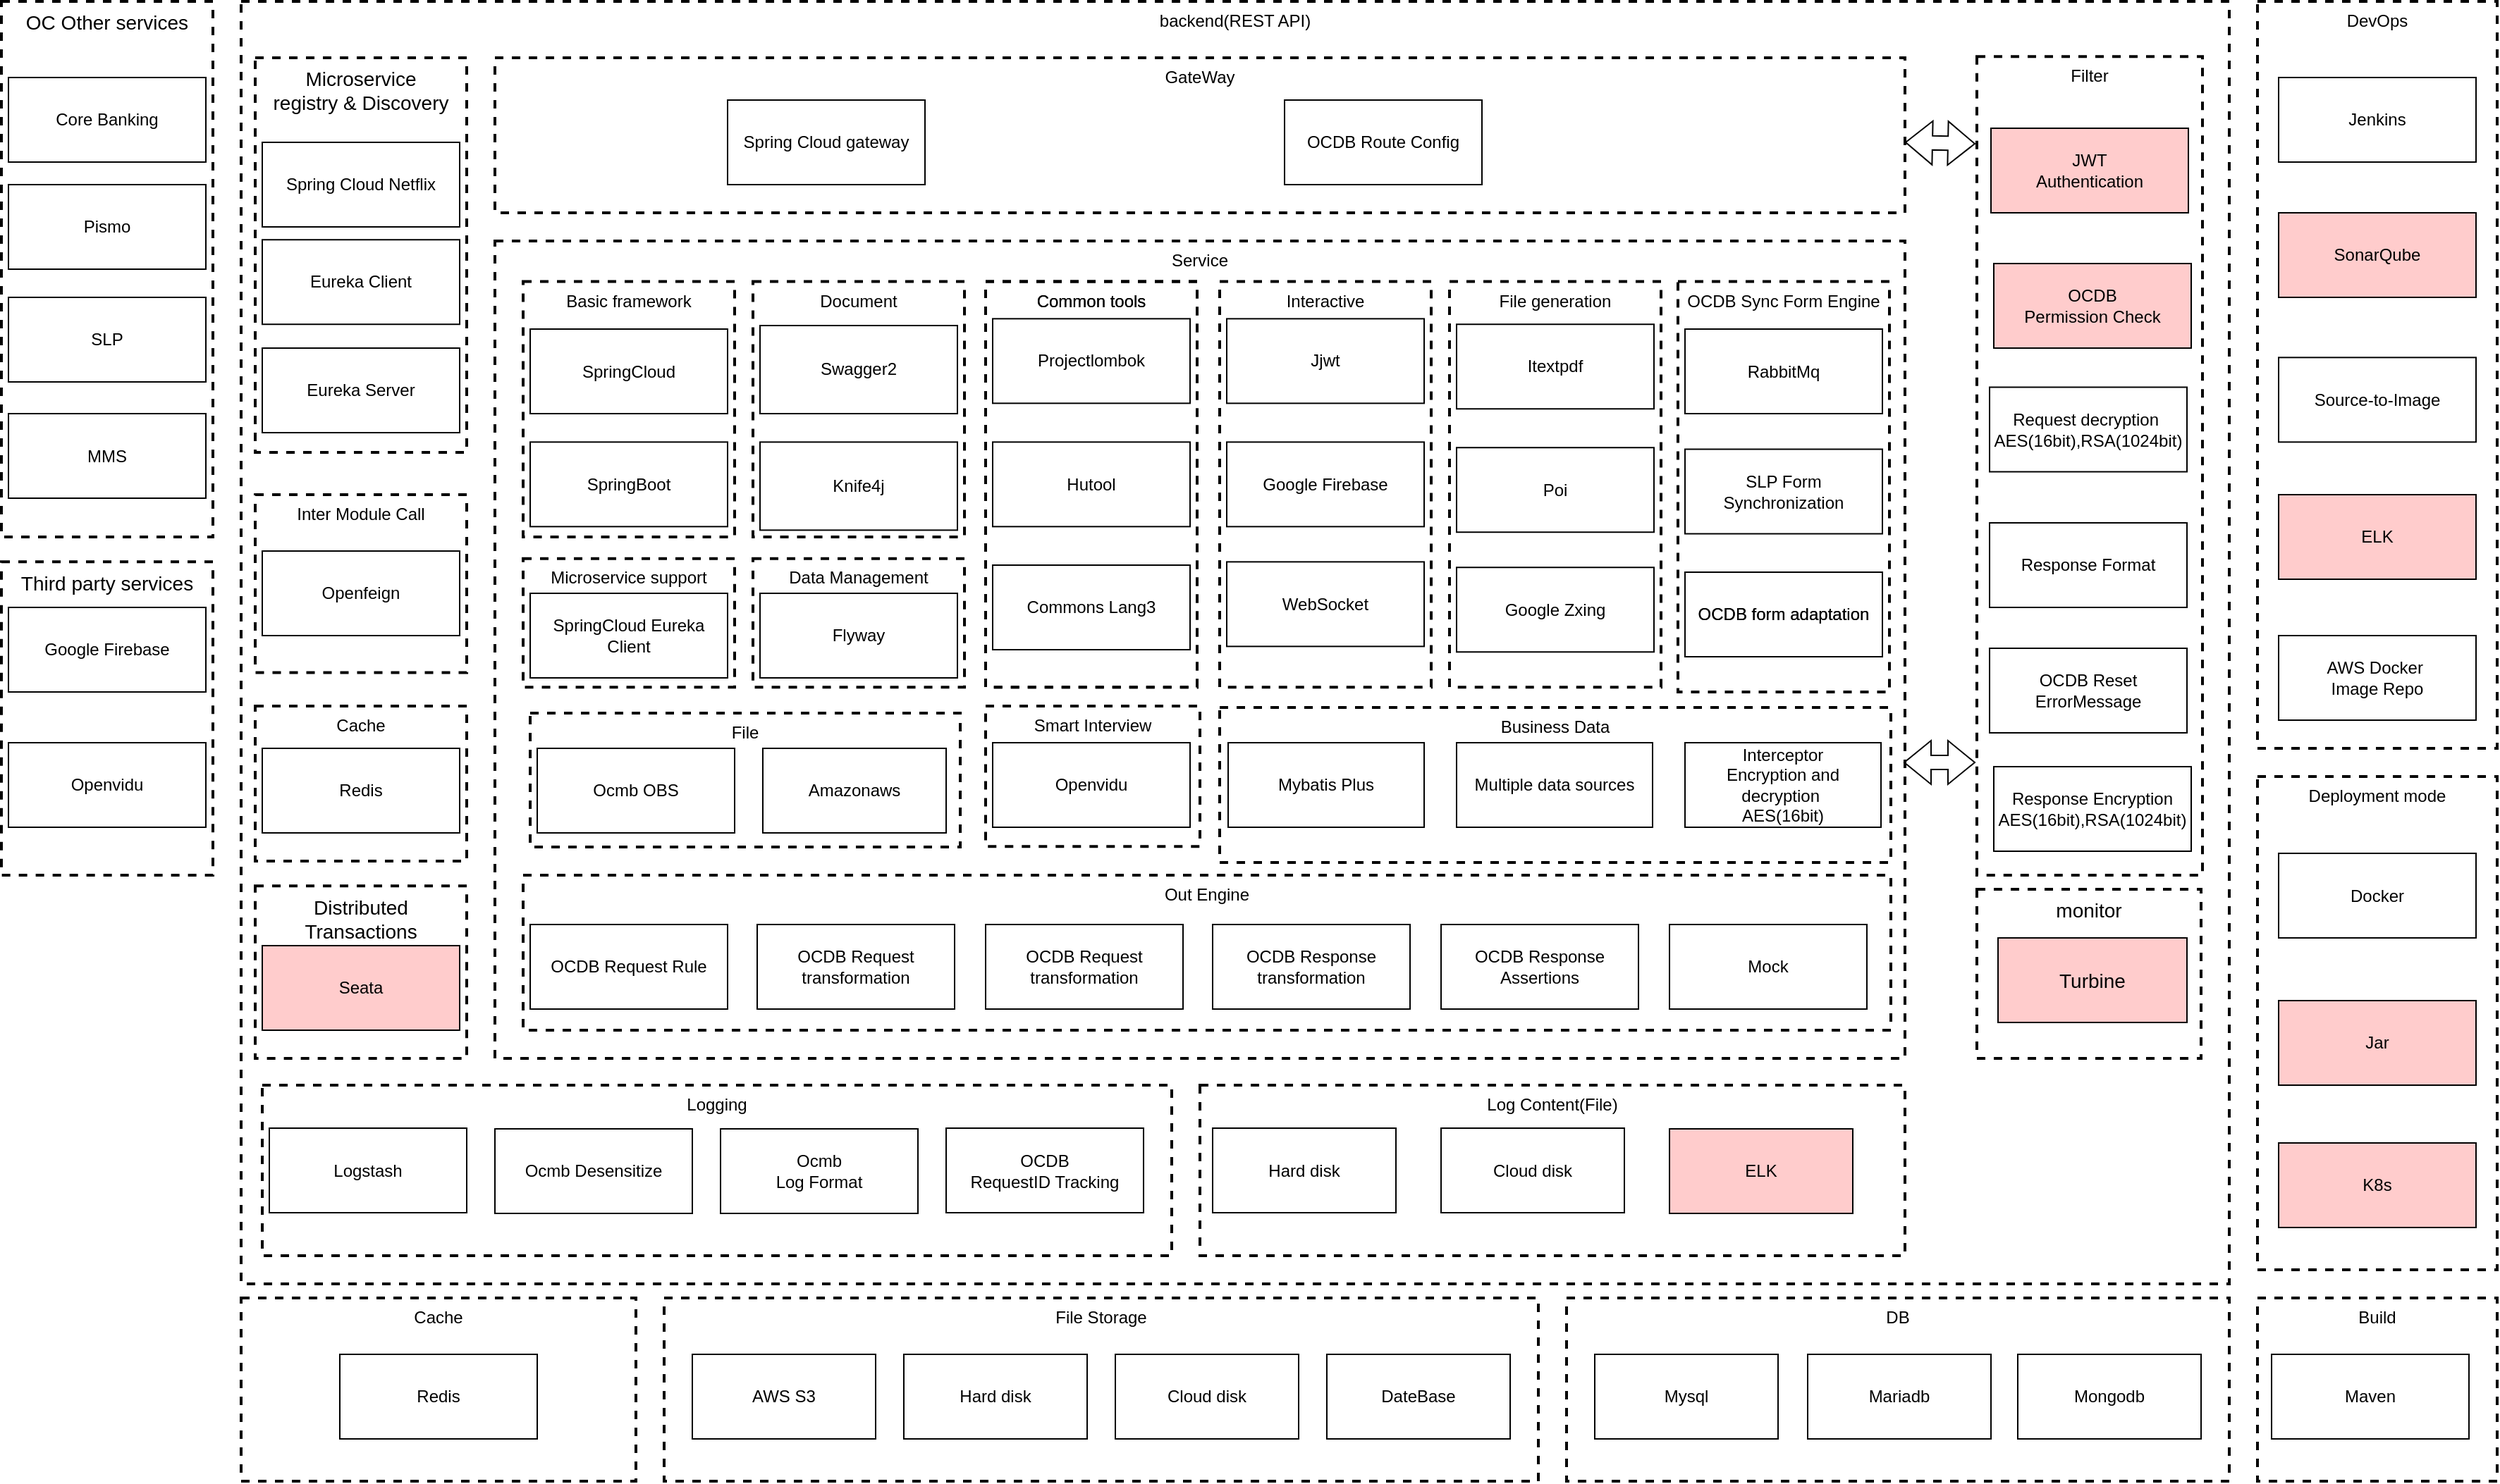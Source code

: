 <mxfile version="20.4.0" type="github">
  <diagram id="OInQUNuNO3AYRQuPPQoJ" name="第 1 页">
    <mxGraphModel dx="2946" dy="1603" grid="1" gridSize="10" guides="1" tooltips="1" connect="1" arrows="1" fold="1" page="1" pageScale="1" pageWidth="1100" pageHeight="850" math="0" shadow="0">
      <root>
        <mxCell id="0" />
        <mxCell id="1" parent="0" />
        <mxCell id="1uEvt_R6zlW470bMk80g-106" value="&lt;span style=&quot;font-weight: 400;&quot;&gt;backend(REST API)&lt;/span&gt;" style="rounded=0;whiteSpace=wrap;html=1;dashed=1;strokeWidth=2;fillColor=none;verticalAlign=top;fontStyle=1" vertex="1" parent="1">
          <mxGeometry x="210" y="20" width="1410" height="910" as="geometry" />
        </mxCell>
        <mxCell id="1uEvt_R6zlW470bMk80g-233" value="&lt;div&gt;&lt;span style=&quot;font-weight: 400;&quot;&gt;Filter&lt;/span&gt;&lt;/div&gt;" style="rounded=0;whiteSpace=wrap;html=1;dashed=1;strokeWidth=2;fillColor=none;verticalAlign=top;fontStyle=1" vertex="1" parent="1">
          <mxGeometry x="1441" y="59.12" width="160" height="580.88" as="geometry" />
        </mxCell>
        <mxCell id="1uEvt_R6zlW470bMk80g-105" value="&lt;div&gt;&lt;span style=&quot;font-size: 14px; font-weight: 400;&quot;&gt;Third party services&lt;/span&gt;&lt;/div&gt;" style="rounded=0;whiteSpace=wrap;html=1;dashed=1;strokeWidth=2;fillColor=none;verticalAlign=top;fontStyle=1" vertex="1" parent="1">
          <mxGeometry x="40" y="417.68" width="150" height="222.32" as="geometry" />
        </mxCell>
        <mxCell id="1uEvt_R6zlW470bMk80g-107" value="&lt;span style=&quot;font-weight: 400;&quot;&gt;Service&lt;/span&gt;" style="rounded=0;whiteSpace=wrap;html=1;dashed=1;strokeWidth=2;fillColor=none;verticalAlign=top;fontStyle=1" vertex="1" parent="1">
          <mxGeometry x="390" y="190" width="1000" height="580" as="geometry" />
        </mxCell>
        <mxCell id="1uEvt_R6zlW470bMk80g-108" value="&lt;div&gt;&lt;span style=&quot;font-weight: 400;&quot;&gt;File generation&lt;/span&gt;&lt;/div&gt;" style="rounded=0;whiteSpace=wrap;html=1;dashed=1;strokeWidth=2;fillColor=none;verticalAlign=top;fontStyle=1" vertex="1" parent="1">
          <mxGeometry x="1067" y="218.75" width="150" height="287.87" as="geometry" />
        </mxCell>
        <mxCell id="1uEvt_R6zlW470bMk80g-109" value="&lt;span style=&quot;font-weight: 400;&quot;&gt;Deployment mode&lt;/span&gt;" style="rounded=0;whiteSpace=wrap;html=1;dashed=1;strokeWidth=2;fillColor=none;verticalAlign=top;fontStyle=1" vertex="1" parent="1">
          <mxGeometry x="1640" y="570" width="170" height="350" as="geometry" />
        </mxCell>
        <mxCell id="1uEvt_R6zlW470bMk80g-110" value="&lt;div&gt;&lt;span style=&quot;font-weight: 400;&quot;&gt;Inter&amp;nbsp;Module&amp;nbsp;Call&lt;/span&gt;&lt;/div&gt;" style="rounded=0;whiteSpace=wrap;html=1;dashed=1;strokeWidth=2;fillColor=none;verticalAlign=top;fontStyle=1" vertex="1" parent="1">
          <mxGeometry x="220" y="370" width="150" height="126.25" as="geometry" />
        </mxCell>
        <mxCell id="1uEvt_R6zlW470bMk80g-111" value="&lt;div&gt;&lt;span style=&quot;font-weight: 400;&quot;&gt;DevOps&lt;/span&gt;&lt;/div&gt;" style="rounded=0;whiteSpace=wrap;html=1;dashed=1;strokeWidth=2;fillColor=none;verticalAlign=top;fontStyle=1" vertex="1" parent="1">
          <mxGeometry x="1640" y="20" width="170" height="530" as="geometry" />
        </mxCell>
        <mxCell id="1uEvt_R6zlW470bMk80g-112" value="&lt;span style=&quot;font-weight: 400;&quot;&gt;OCDB Sync Form&amp;nbsp;Engine&lt;/span&gt;" style="rounded=0;whiteSpace=wrap;html=1;dashed=1;strokeWidth=2;fillColor=none;verticalAlign=top;fontStyle=1" vertex="1" parent="1">
          <mxGeometry x="1229" y="218.75" width="150" height="291.25" as="geometry" />
        </mxCell>
        <mxCell id="1uEvt_R6zlW470bMk80g-113" value="&lt;span style=&quot;font-weight: 400;&quot;&gt;Out Engine&lt;/span&gt;" style="rounded=0;whiteSpace=wrap;html=1;dashed=1;strokeWidth=2;fillColor=none;verticalAlign=top;fontStyle=1" vertex="1" parent="1">
          <mxGeometry x="410" y="640" width="970" height="110" as="geometry" />
        </mxCell>
        <mxCell id="1uEvt_R6zlW470bMk80g-114" value="&lt;div&gt;&lt;span style=&quot;font-weight: 400;&quot;&gt;GateWay&lt;/span&gt;&lt;/div&gt;" style="rounded=0;whiteSpace=wrap;html=1;dashed=1;strokeWidth=2;fillColor=none;verticalAlign=top;fontStyle=1" vertex="1" parent="1">
          <mxGeometry x="390" y="60" width="1000" height="110" as="geometry" />
        </mxCell>
        <mxCell id="1uEvt_R6zlW470bMk80g-115" value="&lt;div&gt;&lt;span style=&quot;font-weight: 400;&quot;&gt;Cache&lt;/span&gt;&lt;/div&gt;" style="rounded=0;whiteSpace=wrap;html=1;dashed=1;strokeWidth=2;fillColor=none;verticalAlign=top;fontStyle=1" vertex="1" parent="1">
          <mxGeometry x="210" y="940" width="280" height="130" as="geometry" />
        </mxCell>
        <mxCell id="1uEvt_R6zlW470bMk80g-116" value="&lt;div&gt;&lt;span style=&quot;font-weight: 400;&quot;&gt;DB&lt;/span&gt;&lt;/div&gt;" style="rounded=0;whiteSpace=wrap;html=1;dashed=1;strokeWidth=2;fillColor=none;verticalAlign=top;fontStyle=1" vertex="1" parent="1">
          <mxGeometry x="1150" y="940" width="470" height="130" as="geometry" />
        </mxCell>
        <mxCell id="1uEvt_R6zlW470bMk80g-117" value="&lt;span style=&quot;font-weight: 400;&quot;&gt;File Storage&lt;/span&gt;" style="rounded=0;whiteSpace=wrap;html=1;dashed=1;strokeWidth=2;fillColor=none;verticalAlign=top;fontStyle=1" vertex="1" parent="1">
          <mxGeometry x="510" y="940" width="620" height="130" as="geometry" />
        </mxCell>
        <mxCell id="1uEvt_R6zlW470bMk80g-118" value="&lt;div&gt;&lt;span style=&quot;font-weight: 400;&quot;&gt;Logging&lt;/span&gt;&lt;/div&gt;" style="rounded=0;whiteSpace=wrap;html=1;dashed=1;strokeWidth=2;fillColor=none;verticalAlign=top;fontStyle=1" vertex="1" parent="1">
          <mxGeometry x="225" y="789" width="645" height="121" as="geometry" />
        </mxCell>
        <mxCell id="1uEvt_R6zlW470bMk80g-119" value="&lt;span style=&quot;font-size: 14px; font-weight: 400;&quot;&gt;Microservice &lt;br&gt;registry &amp;amp; Discovery&lt;/span&gt;" style="rounded=0;whiteSpace=wrap;html=1;dashed=1;strokeWidth=2;fillColor=none;verticalAlign=top;fontStyle=1" vertex="1" parent="1">
          <mxGeometry x="220" y="60" width="150" height="280" as="geometry" />
        </mxCell>
        <mxCell id="1uEvt_R6zlW470bMk80g-123" value="Redis" style="rounded=0;whiteSpace=wrap;html=1;fontColor=#000000;fillColor=none;" vertex="1" parent="1">
          <mxGeometry x="280" y="980" width="140" height="60" as="geometry" />
        </mxCell>
        <mxCell id="1uEvt_R6zlW470bMk80g-125" value="&lt;div&gt;&lt;span style=&quot;font-weight: 400;&quot;&gt;File&lt;/span&gt;&lt;/div&gt;" style="rounded=0;whiteSpace=wrap;html=1;dashed=1;strokeWidth=2;fillColor=none;verticalAlign=top;fontStyle=1" vertex="1" parent="1">
          <mxGeometry x="415" y="525" width="305" height="95" as="geometry" />
        </mxCell>
        <mxCell id="1uEvt_R6zlW470bMk80g-126" value="Ocmb OBS" style="rounded=0;whiteSpace=wrap;html=1;fontColor=#000000;fillColor=none;" vertex="1" parent="1">
          <mxGeometry x="420" y="550" width="140" height="60" as="geometry" />
        </mxCell>
        <mxCell id="1uEvt_R6zlW470bMk80g-127" value="&lt;span style=&quot;font-weight: 400;&quot;&gt;Cache&lt;/span&gt;" style="rounded=0;whiteSpace=wrap;html=1;dashed=1;strokeWidth=2;fillColor=none;verticalAlign=top;fontStyle=1" vertex="1" parent="1">
          <mxGeometry x="220" y="520" width="150" height="110" as="geometry" />
        </mxCell>
        <mxCell id="1uEvt_R6zlW470bMk80g-128" value="&lt;span style=&quot;font-weight: 400;&quot;&gt;Business Data&lt;/span&gt;" style="rounded=0;whiteSpace=wrap;html=1;dashed=1;strokeWidth=2;fillColor=none;verticalAlign=top;fontStyle=1" vertex="1" parent="1">
          <mxGeometry x="904" y="521" width="476" height="110" as="geometry" />
        </mxCell>
        <mxCell id="1uEvt_R6zlW470bMk80g-129" value="&lt;span style=&quot;font-weight: 400;&quot;&gt;Log&amp;nbsp;Content(File)&lt;/span&gt;" style="rounded=0;whiteSpace=wrap;html=1;dashed=1;strokeWidth=2;fillColor=none;verticalAlign=top;fontStyle=1" vertex="1" parent="1">
          <mxGeometry x="890" y="789" width="500" height="121" as="geometry" />
        </mxCell>
        <mxCell id="1uEvt_R6zlW470bMk80g-130" value="Hard disk" style="rounded=0;whiteSpace=wrap;html=1;fontColor=#000000;fillColor=none;" vertex="1" parent="1">
          <mxGeometry x="899" y="819.5" width="130" height="60" as="geometry" />
        </mxCell>
        <mxCell id="1uEvt_R6zlW470bMk80g-134" value="Redis" style="rounded=0;whiteSpace=wrap;html=1;fontColor=#000000;fillColor=none;" vertex="1" parent="1">
          <mxGeometry x="225" y="550" width="140" height="60" as="geometry" />
        </mxCell>
        <mxCell id="1uEvt_R6zlW470bMk80g-136" value="RabbitMq" style="rounded=0;whiteSpace=wrap;html=1;fontColor=#000000;fillColor=none;" vertex="1" parent="1">
          <mxGeometry x="1234" y="252.5" width="140" height="60" as="geometry" />
        </mxCell>
        <mxCell id="1uEvt_R6zlW470bMk80g-137" value="Itextpdf" style="rounded=0;whiteSpace=wrap;html=1;fontColor=#000000;fillColor=none;" vertex="1" parent="1">
          <mxGeometry x="1072" y="249.12" width="140" height="60" as="geometry" />
        </mxCell>
        <mxCell id="1uEvt_R6zlW470bMk80g-138" value="Poi" style="rounded=0;whiteSpace=wrap;html=1;fontColor=#000000;fillColor=none;" vertex="1" parent="1">
          <mxGeometry x="1072" y="336.62" width="140" height="60" as="geometry" />
        </mxCell>
        <mxCell id="1uEvt_R6zlW470bMk80g-139" value="Amazonaws" style="rounded=0;whiteSpace=wrap;html=1;fontColor=#000000;fillColor=none;" vertex="1" parent="1">
          <mxGeometry x="580" y="550" width="130" height="60" as="geometry" />
        </mxCell>
        <mxCell id="1uEvt_R6zlW470bMk80g-140" value="Spring Cloud&amp;nbsp;gateway" style="rounded=0;whiteSpace=wrap;html=1;fontColor=#000000;fillColor=none;" vertex="1" parent="1">
          <mxGeometry x="555" y="90" width="140" height="60" as="geometry" />
        </mxCell>
        <mxCell id="1uEvt_R6zlW470bMk80g-141" value="Eureka Client" style="rounded=0;whiteSpace=wrap;html=1;fontColor=#000000;fillColor=none;" vertex="1" parent="1">
          <mxGeometry x="225" y="189.12" width="140" height="60" as="geometry" />
        </mxCell>
        <mxCell id="1uEvt_R6zlW470bMk80g-142" value="Spring Cloud&amp;nbsp;Netflix" style="rounded=0;whiteSpace=wrap;html=1;fontColor=#000000;fillColor=none;" vertex="1" parent="1">
          <mxGeometry x="225" y="120" width="140" height="60" as="geometry" />
        </mxCell>
        <mxCell id="1uEvt_R6zlW470bMk80g-143" value="Eureka Server" style="rounded=0;whiteSpace=wrap;html=1;fontColor=#000000;fillColor=none;" vertex="1" parent="1">
          <mxGeometry x="225" y="266" width="140" height="60" as="geometry" />
        </mxCell>
        <mxCell id="1uEvt_R6zlW470bMk80g-144" value="&lt;div&gt;&lt;span style=&quot;font-size: 14px; font-weight: 400;&quot;&gt;OC Other services&lt;/span&gt;&lt;/div&gt;" style="rounded=0;whiteSpace=wrap;html=1;dashed=1;strokeWidth=2;fillColor=none;verticalAlign=top;fontStyle=1" vertex="1" parent="1">
          <mxGeometry x="40" y="20" width="150" height="380" as="geometry" />
        </mxCell>
        <mxCell id="1uEvt_R6zlW470bMk80g-145" value="Core Banking" style="rounded=0;whiteSpace=wrap;html=1;fontColor=#000000;fillColor=none;" vertex="1" parent="1">
          <mxGeometry x="45" y="74" width="140" height="60" as="geometry" />
        </mxCell>
        <mxCell id="1uEvt_R6zlW470bMk80g-146" value="Pismo" style="rounded=0;whiteSpace=wrap;html=1;fontColor=#000000;fillColor=none;" vertex="1" parent="1">
          <mxGeometry x="45" y="150" width="140" height="60" as="geometry" />
        </mxCell>
        <mxCell id="1uEvt_R6zlW470bMk80g-147" value="SLP" style="rounded=0;whiteSpace=wrap;html=1;fontColor=#000000;fillColor=none;" vertex="1" parent="1">
          <mxGeometry x="45" y="230" width="140" height="60" as="geometry" />
        </mxCell>
        <mxCell id="1uEvt_R6zlW470bMk80g-148" value="MMS" style="rounded=0;whiteSpace=wrap;html=1;fontColor=#000000;fillColor=none;" vertex="1" parent="1">
          <mxGeometry x="45" y="312.5" width="140" height="60" as="geometry" />
        </mxCell>
        <mxCell id="1uEvt_R6zlW470bMk80g-149" value="Openvidu" style="rounded=0;whiteSpace=wrap;html=1;fontColor=#000000;fillColor=none;" vertex="1" parent="1">
          <mxGeometry x="45" y="546" width="140" height="60" as="geometry" />
        </mxCell>
        <mxCell id="1uEvt_R6zlW470bMk80g-151" value="OCDB&amp;nbsp;Route&amp;nbsp;Config" style="rounded=0;whiteSpace=wrap;html=1;fontColor=#000000;fillColor=none;" vertex="1" parent="1">
          <mxGeometry x="950" y="90" width="140" height="60" as="geometry" />
        </mxCell>
        <mxCell id="1uEvt_R6zlW470bMk80g-161" value="&lt;div&gt;Interceptor&lt;/div&gt;&lt;div&gt;Encryption and decryption&amp;nbsp;&lt;/div&gt;&lt;div&gt;&lt;span style=&quot;background-color: initial;&quot;&gt;AES(16bit)&lt;/span&gt;&lt;/div&gt;" style="rounded=0;whiteSpace=wrap;html=1;fontColor=#000000;fillColor=none;" vertex="1" parent="1">
          <mxGeometry x="1234" y="546" width="139" height="60" as="geometry" />
        </mxCell>
        <mxCell id="1uEvt_R6zlW470bMk80g-167" value="&lt;span style=&quot;font-weight: 400;&quot;&gt;Build&lt;/span&gt;" style="rounded=0;whiteSpace=wrap;html=1;dashed=1;strokeWidth=2;fillColor=none;verticalAlign=top;fontStyle=1" vertex="1" parent="1">
          <mxGeometry x="1640" y="940" width="170" height="130" as="geometry" />
        </mxCell>
        <mxCell id="1uEvt_R6zlW470bMk80g-169" value="&lt;div&gt;SLP Form Synchronization&lt;/div&gt;" style="rounded=0;whiteSpace=wrap;html=1;fontColor=#000000;fillColor=none;" vertex="1" parent="1">
          <mxGeometry x="1234" y="337.75" width="140" height="60" as="geometry" />
        </mxCell>
        <mxCell id="1uEvt_R6zlW470bMk80g-170" value="&lt;span style=&quot;font-weight: 400;&quot;&gt;Document&lt;/span&gt;" style="rounded=0;whiteSpace=wrap;html=1;dashed=1;strokeWidth=2;fillColor=none;verticalAlign=top;fontStyle=1" vertex="1" parent="1">
          <mxGeometry x="573" y="218.73" width="150" height="181.27" as="geometry" />
        </mxCell>
        <mxCell id="1uEvt_R6zlW470bMk80g-171" value="&lt;span style=&quot;font-weight: normal;&quot;&gt;Basic framework&lt;/span&gt;" style="rounded=0;whiteSpace=wrap;html=1;dashed=1;strokeWidth=2;fillColor=none;verticalAlign=top;fontStyle=1" vertex="1" parent="1">
          <mxGeometry x="410" y="218.73" width="150" height="181.27" as="geometry" />
        </mxCell>
        <mxCell id="1uEvt_R6zlW470bMk80g-172" value="&lt;span style=&quot;font-weight: 400;&quot;&gt;Interactive&lt;/span&gt;" style="rounded=0;whiteSpace=wrap;html=1;dashed=1;strokeWidth=2;fillColor=none;verticalAlign=top;fontStyle=1" vertex="1" parent="1">
          <mxGeometry x="904" y="218.75" width="150" height="287.87" as="geometry" />
        </mxCell>
        <mxCell id="1uEvt_R6zlW470bMk80g-173" value="Jjwt" style="rounded=0;whiteSpace=wrap;html=1;fontColor=#000000;fillColor=none;" vertex="1" parent="1">
          <mxGeometry x="909" y="245.18" width="140" height="60" as="geometry" />
        </mxCell>
        <mxCell id="1uEvt_R6zlW470bMk80g-174" value="Google Firebase" style="rounded=0;whiteSpace=wrap;html=1;fontColor=#000000;fillColor=none;" vertex="1" parent="1">
          <mxGeometry x="909" y="332.68" width="140" height="60" as="geometry" />
        </mxCell>
        <mxCell id="1uEvt_R6zlW470bMk80g-175" value="&lt;span style=&quot;font-weight: 400;&quot;&gt;Common tools&lt;/span&gt;" style="rounded=0;whiteSpace=wrap;html=1;dashed=1;strokeWidth=2;fillColor=none;verticalAlign=top;fontStyle=1" vertex="1" parent="1">
          <mxGeometry x="738" y="218.74" width="150" height="287.87" as="geometry" />
        </mxCell>
        <mxCell id="1uEvt_R6zlW470bMk80g-177" value="&lt;span style=&quot;font-weight: 400;&quot;&gt;Common tools&lt;/span&gt;" style="rounded=0;whiteSpace=wrap;html=1;dashed=1;strokeWidth=2;fillColor=none;verticalAlign=top;fontStyle=1" vertex="1" parent="1">
          <mxGeometry x="738" y="218.74" width="150" height="287.87" as="geometry" />
        </mxCell>
        <mxCell id="1uEvt_R6zlW470bMk80g-178" value="Hutool" style="rounded=0;whiteSpace=wrap;html=1;fontColor=#000000;fillColor=none;" vertex="1" parent="1">
          <mxGeometry x="743" y="332.67" width="140" height="60" as="geometry" />
        </mxCell>
        <mxCell id="1uEvt_R6zlW470bMk80g-179" value="Projectlombok" style="rounded=0;whiteSpace=wrap;html=1;fontColor=#000000;fillColor=none;" vertex="1" parent="1">
          <mxGeometry x="743" y="245.17" width="140" height="60" as="geometry" />
        </mxCell>
        <mxCell id="1uEvt_R6zlW470bMk80g-180" value="SpringBoot" style="rounded=0;whiteSpace=wrap;html=1;fontColor=#000000;fillColor=none;" vertex="1" parent="1">
          <mxGeometry x="415" y="332.67" width="140" height="60" as="geometry" />
        </mxCell>
        <mxCell id="1uEvt_R6zlW470bMk80g-181" value="Swagger2" style="rounded=0;whiteSpace=wrap;html=1;fontColor=#000000;fillColor=none;" vertex="1" parent="1">
          <mxGeometry x="578" y="250" width="140" height="62.5" as="geometry" />
        </mxCell>
        <mxCell id="1uEvt_R6zlW470bMk80g-182" value="SpringCloud" style="rounded=0;whiteSpace=wrap;html=1;fontColor=#000000;fillColor=none;" vertex="1" parent="1">
          <mxGeometry x="415" y="252.5" width="140" height="60" as="geometry" />
        </mxCell>
        <mxCell id="1uEvt_R6zlW470bMk80g-183" value="Knife4j" style="rounded=0;whiteSpace=wrap;html=1;fontColor=#000000;fillColor=none;" vertex="1" parent="1">
          <mxGeometry x="578" y="332.68" width="140" height="62.5" as="geometry" />
        </mxCell>
        <mxCell id="1uEvt_R6zlW470bMk80g-185" value="Openfeign" style="rounded=0;whiteSpace=wrap;html=1;fontColor=#000000;fillColor=none;" vertex="1" parent="1">
          <mxGeometry x="225" y="410" width="140" height="60" as="geometry" />
        </mxCell>
        <mxCell id="1uEvt_R6zlW470bMk80g-186" value="Google Zxing" style="rounded=0;whiteSpace=wrap;html=1;fontColor=#000000;fillColor=none;" vertex="1" parent="1">
          <mxGeometry x="1072" y="421.62" width="140" height="60" as="geometry" />
        </mxCell>
        <mxCell id="1uEvt_R6zlW470bMk80g-187" value="&lt;div&gt;OCDB form adaptation&lt;/div&gt;" style="rounded=0;whiteSpace=wrap;html=1;fontColor=#000000;fillColor=none;" vertex="1" parent="1">
          <mxGeometry x="1234" y="425" width="140" height="60" as="geometry" />
        </mxCell>
        <mxCell id="1uEvt_R6zlW470bMk80g-188" value="WebSocket" style="rounded=0;whiteSpace=wrap;html=1;fontColor=#000000;fillColor=none;" vertex="1" parent="1">
          <mxGeometry x="909" y="417.68" width="140" height="60" as="geometry" />
        </mxCell>
        <mxCell id="1uEvt_R6zlW470bMk80g-189" value="Commons Lang3" style="rounded=0;whiteSpace=wrap;html=1;fontColor=#000000;fillColor=none;" vertex="1" parent="1">
          <mxGeometry x="743" y="420" width="140" height="60" as="geometry" />
        </mxCell>
        <mxCell id="1uEvt_R6zlW470bMk80g-190" value="&lt;span style=&quot;font-weight: 400;&quot;&gt;Microservice support&lt;/span&gt;" style="rounded=0;whiteSpace=wrap;html=1;dashed=1;strokeWidth=2;fillColor=none;verticalAlign=top;fontStyle=1" vertex="1" parent="1">
          <mxGeometry x="410" y="415.34" width="150" height="91.27" as="geometry" />
        </mxCell>
        <mxCell id="1uEvt_R6zlW470bMk80g-191" value="SpringCloud Eureka Client" style="rounded=0;whiteSpace=wrap;html=1;fontColor=#000000;fillColor=none;" vertex="1" parent="1">
          <mxGeometry x="415" y="440" width="140" height="60" as="geometry" />
        </mxCell>
        <mxCell id="1uEvt_R6zlW470bMk80g-192" value="&lt;div&gt;&lt;span style=&quot;font-weight: 400;&quot;&gt;Data&amp;nbsp;Management&lt;/span&gt;&lt;/div&gt;" style="rounded=0;whiteSpace=wrap;html=1;dashed=1;strokeWidth=2;fillColor=none;verticalAlign=top;fontStyle=1" vertex="1" parent="1">
          <mxGeometry x="573" y="415.34" width="150" height="91.27" as="geometry" />
        </mxCell>
        <mxCell id="1uEvt_R6zlW470bMk80g-193" value="Flyway" style="rounded=0;whiteSpace=wrap;html=1;fontColor=#000000;fillColor=none;" vertex="1" parent="1">
          <mxGeometry x="578" y="440" width="140" height="60" as="geometry" />
        </mxCell>
        <mxCell id="1uEvt_R6zlW470bMk80g-195" value="&lt;span style=&quot;font-weight: 400;&quot;&gt;Smart Interview&lt;/span&gt;" style="rounded=0;whiteSpace=wrap;html=1;dashed=1;strokeWidth=2;fillColor=none;verticalAlign=top;fontStyle=1" vertex="1" parent="1">
          <mxGeometry x="738" y="520" width="152" height="99.64" as="geometry" />
        </mxCell>
        <mxCell id="1uEvt_R6zlW470bMk80g-197" value="Google Firebase" style="rounded=0;whiteSpace=wrap;html=1;fontColor=#000000;fillColor=none;" vertex="1" parent="1">
          <mxGeometry x="45" y="450" width="140" height="60" as="geometry" />
        </mxCell>
        <mxCell id="1uEvt_R6zlW470bMk80g-198" value="&lt;div&gt;&lt;span style=&quot;font-size: 14px; font-weight: 400;&quot;&gt;Distributed Transactions&lt;/span&gt;&lt;/div&gt;" style="rounded=0;whiteSpace=wrap;html=1;dashed=1;strokeWidth=2;fillColor=none;verticalAlign=top;fontStyle=1" vertex="1" parent="1">
          <mxGeometry x="220" y="647.68" width="150" height="122.32" as="geometry" />
        </mxCell>
        <mxCell id="1uEvt_R6zlW470bMk80g-199" value="&lt;span style=&quot;font-size: 14px; font-weight: 400;&quot;&gt;monitor&lt;/span&gt;" style="rounded=0;whiteSpace=wrap;html=1;dashed=1;strokeWidth=2;fillColor=none;verticalAlign=top;fontStyle=1" vertex="1" parent="1">
          <mxGeometry x="1441" y="650" width="159" height="120" as="geometry" />
        </mxCell>
        <mxCell id="1uEvt_R6zlW470bMk80g-205" value="Openvidu" style="rounded=0;whiteSpace=wrap;html=1;fontColor=#000000;fillColor=none;" vertex="1" parent="1">
          <mxGeometry x="743" y="546" width="140" height="60" as="geometry" />
        </mxCell>
        <mxCell id="1uEvt_R6zlW470bMk80g-208" value="OCDB&amp;nbsp;Reset ErrorMessage" style="rounded=0;whiteSpace=wrap;html=1;fontColor=#000000;fillColor=none;" vertex="1" parent="1">
          <mxGeometry x="1450" y="479" width="140" height="60" as="geometry" />
        </mxCell>
        <mxCell id="1uEvt_R6zlW470bMk80g-210" value="&lt;span style=&quot;font-size: 14px;&quot;&gt;Turbine&lt;/span&gt;" style="rounded=0;whiteSpace=wrap;html=1;fontColor=#000000;fillColor=#FFCCCC;" vertex="1" parent="1">
          <mxGeometry x="1456" y="684.51" width="134" height="60" as="geometry" />
        </mxCell>
        <mxCell id="1uEvt_R6zlW470bMk80g-211" value="Seata" style="rounded=0;whiteSpace=wrap;html=1;fontColor=#000000;fillColor=#FFCCCC;" vertex="1" parent="1">
          <mxGeometry x="225" y="690" width="140" height="60" as="geometry" />
        </mxCell>
        <mxCell id="1uEvt_R6zlW470bMk80g-212" value="&lt;div&gt;OCDB form adaptation&lt;/div&gt;" style="rounded=0;whiteSpace=wrap;html=1;fontColor=#000000;fillColor=none;" vertex="1" parent="1">
          <mxGeometry x="1234" y="425" width="140" height="60" as="geometry" />
        </mxCell>
        <mxCell id="1uEvt_R6zlW470bMk80g-213" value="Mock" style="rounded=0;whiteSpace=wrap;html=1;fontColor=#000000;fillColor=none;" vertex="1" parent="1">
          <mxGeometry x="1223" y="675" width="140" height="60" as="geometry" />
        </mxCell>
        <mxCell id="1uEvt_R6zlW470bMk80g-214" value="OCDB Response Assertions" style="rounded=0;whiteSpace=wrap;html=1;fontColor=#000000;fillColor=none;" vertex="1" parent="1">
          <mxGeometry x="1061" y="675" width="140" height="60" as="geometry" />
        </mxCell>
        <mxCell id="1uEvt_R6zlW470bMk80g-215" value="OCDB Response transformation" style="rounded=0;whiteSpace=wrap;html=1;fontColor=#000000;fillColor=none;" vertex="1" parent="1">
          <mxGeometry x="899" y="675" width="140" height="60" as="geometry" />
        </mxCell>
        <mxCell id="1uEvt_R6zlW470bMk80g-219" value="OCDB Request transformation" style="rounded=0;whiteSpace=wrap;html=1;fontColor=#000000;fillColor=none;" vertex="1" parent="1">
          <mxGeometry x="576" y="675" width="140" height="60" as="geometry" />
        </mxCell>
        <mxCell id="1uEvt_R6zlW470bMk80g-220" value="OCDB Request Rule" style="rounded=0;whiteSpace=wrap;html=1;fontColor=#000000;fillColor=none;" vertex="1" parent="1">
          <mxGeometry x="415" y="675" width="140" height="60" as="geometry" />
        </mxCell>
        <mxCell id="1uEvt_R6zlW470bMk80g-217" value="OCDB Request transformation" style="rounded=0;whiteSpace=wrap;html=1;fontColor=#000000;fillColor=none;" vertex="1" parent="1">
          <mxGeometry x="738" y="675" width="140" height="60" as="geometry" />
        </mxCell>
        <mxCell id="1uEvt_R6zlW470bMk80g-225" value="Multiple data sources" style="rounded=0;whiteSpace=wrap;html=1;fontColor=#000000;fillColor=none;" vertex="1" parent="1">
          <mxGeometry x="1072" y="546" width="139" height="60" as="geometry" />
        </mxCell>
        <mxCell id="1uEvt_R6zlW470bMk80g-227" value="Mybatis Plus" style="rounded=0;whiteSpace=wrap;html=1;fontColor=#000000;fillColor=none;" vertex="1" parent="1">
          <mxGeometry x="910" y="546" width="139" height="60" as="geometry" />
        </mxCell>
        <mxCell id="1uEvt_R6zlW470bMk80g-229" value="&lt;div&gt;&lt;span style=&quot;background-color: initial;&quot;&gt;Request decryption&amp;nbsp;&lt;/span&gt;&lt;br&gt;&lt;/div&gt;&lt;div&gt;&lt;span style=&quot;background-color: initial;&quot;&gt;AES(16bit),RSA(1024bit)&lt;/span&gt;&lt;/div&gt;" style="rounded=0;whiteSpace=wrap;html=1;fontColor=#000000;fillColor=none;" vertex="1" parent="1">
          <mxGeometry x="1450" y="293.75" width="140" height="60" as="geometry" />
        </mxCell>
        <mxCell id="1uEvt_R6zlW470bMk80g-232" value="&lt;div&gt;&lt;span style=&quot;background-color: initial;&quot;&gt;Response Encryption&lt;/span&gt;&lt;br&gt;&lt;/div&gt;&lt;div&gt;&lt;span style=&quot;background-color: initial;&quot;&gt;AES(16bit),RSA(1024bit)&lt;/span&gt;&lt;/div&gt;" style="rounded=0;whiteSpace=wrap;html=1;fontColor=#000000;fillColor=none;" vertex="1" parent="1">
          <mxGeometry x="1453" y="563" width="140" height="60" as="geometry" />
        </mxCell>
        <mxCell id="1uEvt_R6zlW470bMk80g-234" value="JWT&lt;br&gt;Authentication" style="rounded=0;whiteSpace=wrap;html=1;fontColor=#000000;fillColor=#FFCCCC;" vertex="1" parent="1">
          <mxGeometry x="1451" y="110" width="140" height="60" as="geometry" />
        </mxCell>
        <mxCell id="1uEvt_R6zlW470bMk80g-235" value="OCDB&lt;br&gt;Permission Check" style="rounded=0;whiteSpace=wrap;html=1;fontColor=#000000;fillColor=#FFCCCC;" vertex="1" parent="1">
          <mxGeometry x="1453" y="206" width="140" height="60" as="geometry" />
        </mxCell>
        <mxCell id="1uEvt_R6zlW470bMk80g-236" value="" style="shape=flexArrow;endArrow=classic;startArrow=classic;html=1;rounded=0;fontColor=#000000;" edge="1" parent="1">
          <mxGeometry width="100" height="100" relative="1" as="geometry">
            <mxPoint x="1390" y="120" as="sourcePoint" />
            <mxPoint x="1440" y="121" as="targetPoint" />
          </mxGeometry>
        </mxCell>
        <mxCell id="1uEvt_R6zlW470bMk80g-237" value="" style="shape=flexArrow;endArrow=classic;startArrow=classic;html=1;rounded=0;fontColor=#000000;" edge="1" parent="1">
          <mxGeometry width="100" height="100" relative="1" as="geometry">
            <mxPoint x="1389" y="560" as="sourcePoint" />
            <mxPoint x="1440" y="560" as="targetPoint" />
          </mxGeometry>
        </mxCell>
        <mxCell id="1uEvt_R6zlW470bMk80g-238" value="Logstash" style="rounded=0;whiteSpace=wrap;html=1;fontColor=#000000;fillColor=none;" vertex="1" parent="1">
          <mxGeometry x="230" y="819.5" width="140" height="60" as="geometry" />
        </mxCell>
        <mxCell id="1uEvt_R6zlW470bMk80g-239" value="Ocmb Desensitize" style="rounded=0;whiteSpace=wrap;html=1;fontColor=#000000;fillColor=none;" vertex="1" parent="1">
          <mxGeometry x="390" y="820" width="140" height="60" as="geometry" />
        </mxCell>
        <mxCell id="1uEvt_R6zlW470bMk80g-240" value="Ocmb&lt;br&gt;Log Format" style="rounded=0;whiteSpace=wrap;html=1;fontColor=#000000;fillColor=none;" vertex="1" parent="1">
          <mxGeometry x="550" y="820" width="140" height="60" as="geometry" />
        </mxCell>
        <mxCell id="1uEvt_R6zlW470bMk80g-241" value="OCDB&lt;br&gt;RequestID Tracking" style="rounded=0;whiteSpace=wrap;html=1;fontColor=#000000;fillColor=none;" vertex="1" parent="1">
          <mxGeometry x="710" y="819.5" width="140" height="60" as="geometry" />
        </mxCell>
        <mxCell id="1uEvt_R6zlW470bMk80g-242" value="&lt;div&gt;Cloud disk&lt;/div&gt;" style="rounded=0;whiteSpace=wrap;html=1;fontColor=#000000;fillColor=none;" vertex="1" parent="1">
          <mxGeometry x="1061" y="819.5" width="130" height="60" as="geometry" />
        </mxCell>
        <mxCell id="1uEvt_R6zlW470bMk80g-243" value="&lt;div&gt;ELK&lt;/div&gt;" style="rounded=0;whiteSpace=wrap;html=1;fontColor=#000000;fillColor=#FFCCCC;" vertex="1" parent="1">
          <mxGeometry x="1223" y="820" width="130" height="60" as="geometry" />
        </mxCell>
        <mxCell id="1uEvt_R6zlW470bMk80g-245" value="Jenkins" style="rounded=0;whiteSpace=wrap;html=1;fontColor=#000000;fillColor=none;" vertex="1" parent="1">
          <mxGeometry x="1655" y="74" width="140" height="60" as="geometry" />
        </mxCell>
        <mxCell id="1uEvt_R6zlW470bMk80g-246" value="SonarQube" style="rounded=0;whiteSpace=wrap;html=1;fontColor=#000000;fillColor=#FFCCCC;" vertex="1" parent="1">
          <mxGeometry x="1655" y="170.0" width="140" height="60" as="geometry" />
        </mxCell>
        <mxCell id="1uEvt_R6zlW470bMk80g-247" value="Source-to-Image" style="rounded=0;whiteSpace=wrap;html=1;fontColor=#000000;fillColor=none;" vertex="1" parent="1">
          <mxGeometry x="1655" y="272.67" width="140" height="60" as="geometry" />
        </mxCell>
        <mxCell id="1uEvt_R6zlW470bMk80g-250" value="ELK" style="rounded=0;whiteSpace=wrap;html=1;fontColor=#000000;fillColor=#FFCCCC;" vertex="1" parent="1">
          <mxGeometry x="1655" y="370" width="140" height="60" as="geometry" />
        </mxCell>
        <mxCell id="1uEvt_R6zlW470bMk80g-251" value="AWS Docker&amp;nbsp;&lt;br&gt;Image&amp;nbsp;Repo" style="rounded=0;whiteSpace=wrap;html=1;fontColor=#000000;fillColor=none;" vertex="1" parent="1">
          <mxGeometry x="1655" y="470" width="140" height="60" as="geometry" />
        </mxCell>
        <mxCell id="1uEvt_R6zlW470bMk80g-252" value="Docker" style="rounded=0;whiteSpace=wrap;html=1;fontColor=#000000;fillColor=none;" vertex="1" parent="1">
          <mxGeometry x="1655" y="624.51" width="140" height="60" as="geometry" />
        </mxCell>
        <mxCell id="1uEvt_R6zlW470bMk80g-253" value="Jar" style="rounded=0;whiteSpace=wrap;html=1;fontColor=#000000;fillColor=#FFCCCC;" vertex="1" parent="1">
          <mxGeometry x="1655" y="729" width="140" height="60" as="geometry" />
        </mxCell>
        <mxCell id="1uEvt_R6zlW470bMk80g-255" value="K8s" style="rounded=0;whiteSpace=wrap;html=1;fontColor=#000000;fillColor=#FFCCCC;" vertex="1" parent="1">
          <mxGeometry x="1655" y="830" width="140" height="60" as="geometry" />
        </mxCell>
        <mxCell id="1uEvt_R6zlW470bMk80g-256" value="Maven" style="rounded=0;whiteSpace=wrap;html=1;fontColor=#000000;fillColor=none;" vertex="1" parent="1">
          <mxGeometry x="1650" y="980" width="140" height="60" as="geometry" />
        </mxCell>
        <mxCell id="1uEvt_R6zlW470bMk80g-257" value="Response Format" style="rounded=0;whiteSpace=wrap;html=1;fontColor=#000000;fillColor=none;" vertex="1" parent="1">
          <mxGeometry x="1450" y="390.0" width="140" height="60" as="geometry" />
        </mxCell>
        <mxCell id="1uEvt_R6zlW470bMk80g-259" value="&lt;div&gt;Cloud disk&lt;/div&gt;" style="rounded=0;whiteSpace=wrap;html=1;fontColor=#000000;fillColor=none;" vertex="1" parent="1">
          <mxGeometry x="830" y="980" width="130" height="60" as="geometry" />
        </mxCell>
        <mxCell id="1uEvt_R6zlW470bMk80g-260" value="Hard disk" style="rounded=0;whiteSpace=wrap;html=1;fontColor=#000000;fillColor=none;" vertex="1" parent="1">
          <mxGeometry x="680" y="980" width="130" height="60" as="geometry" />
        </mxCell>
        <mxCell id="1uEvt_R6zlW470bMk80g-261" value="AWS S3" style="rounded=0;whiteSpace=wrap;html=1;fontColor=#000000;fillColor=none;" vertex="1" parent="1">
          <mxGeometry x="530" y="980" width="130" height="60" as="geometry" />
        </mxCell>
        <mxCell id="1uEvt_R6zlW470bMk80g-262" value="DateBase" style="rounded=0;whiteSpace=wrap;html=1;fontColor=#000000;fillColor=none;" vertex="1" parent="1">
          <mxGeometry x="980" y="980" width="130" height="60" as="geometry" />
        </mxCell>
        <mxCell id="1uEvt_R6zlW470bMk80g-263" value="Mysql" style="rounded=0;whiteSpace=wrap;html=1;fontColor=#000000;fillColor=none;" vertex="1" parent="1">
          <mxGeometry x="1170" y="980" width="130" height="60" as="geometry" />
        </mxCell>
        <mxCell id="1uEvt_R6zlW470bMk80g-264" value="Mariadb" style="rounded=0;whiteSpace=wrap;html=1;fontColor=#000000;fillColor=none;" vertex="1" parent="1">
          <mxGeometry x="1321" y="980" width="130" height="60" as="geometry" />
        </mxCell>
        <mxCell id="1uEvt_R6zlW470bMk80g-265" value="Mongodb" style="rounded=0;whiteSpace=wrap;html=1;fontColor=#000000;fillColor=none;" vertex="1" parent="1">
          <mxGeometry x="1470" y="980" width="130" height="60" as="geometry" />
        </mxCell>
      </root>
    </mxGraphModel>
  </diagram>
</mxfile>

